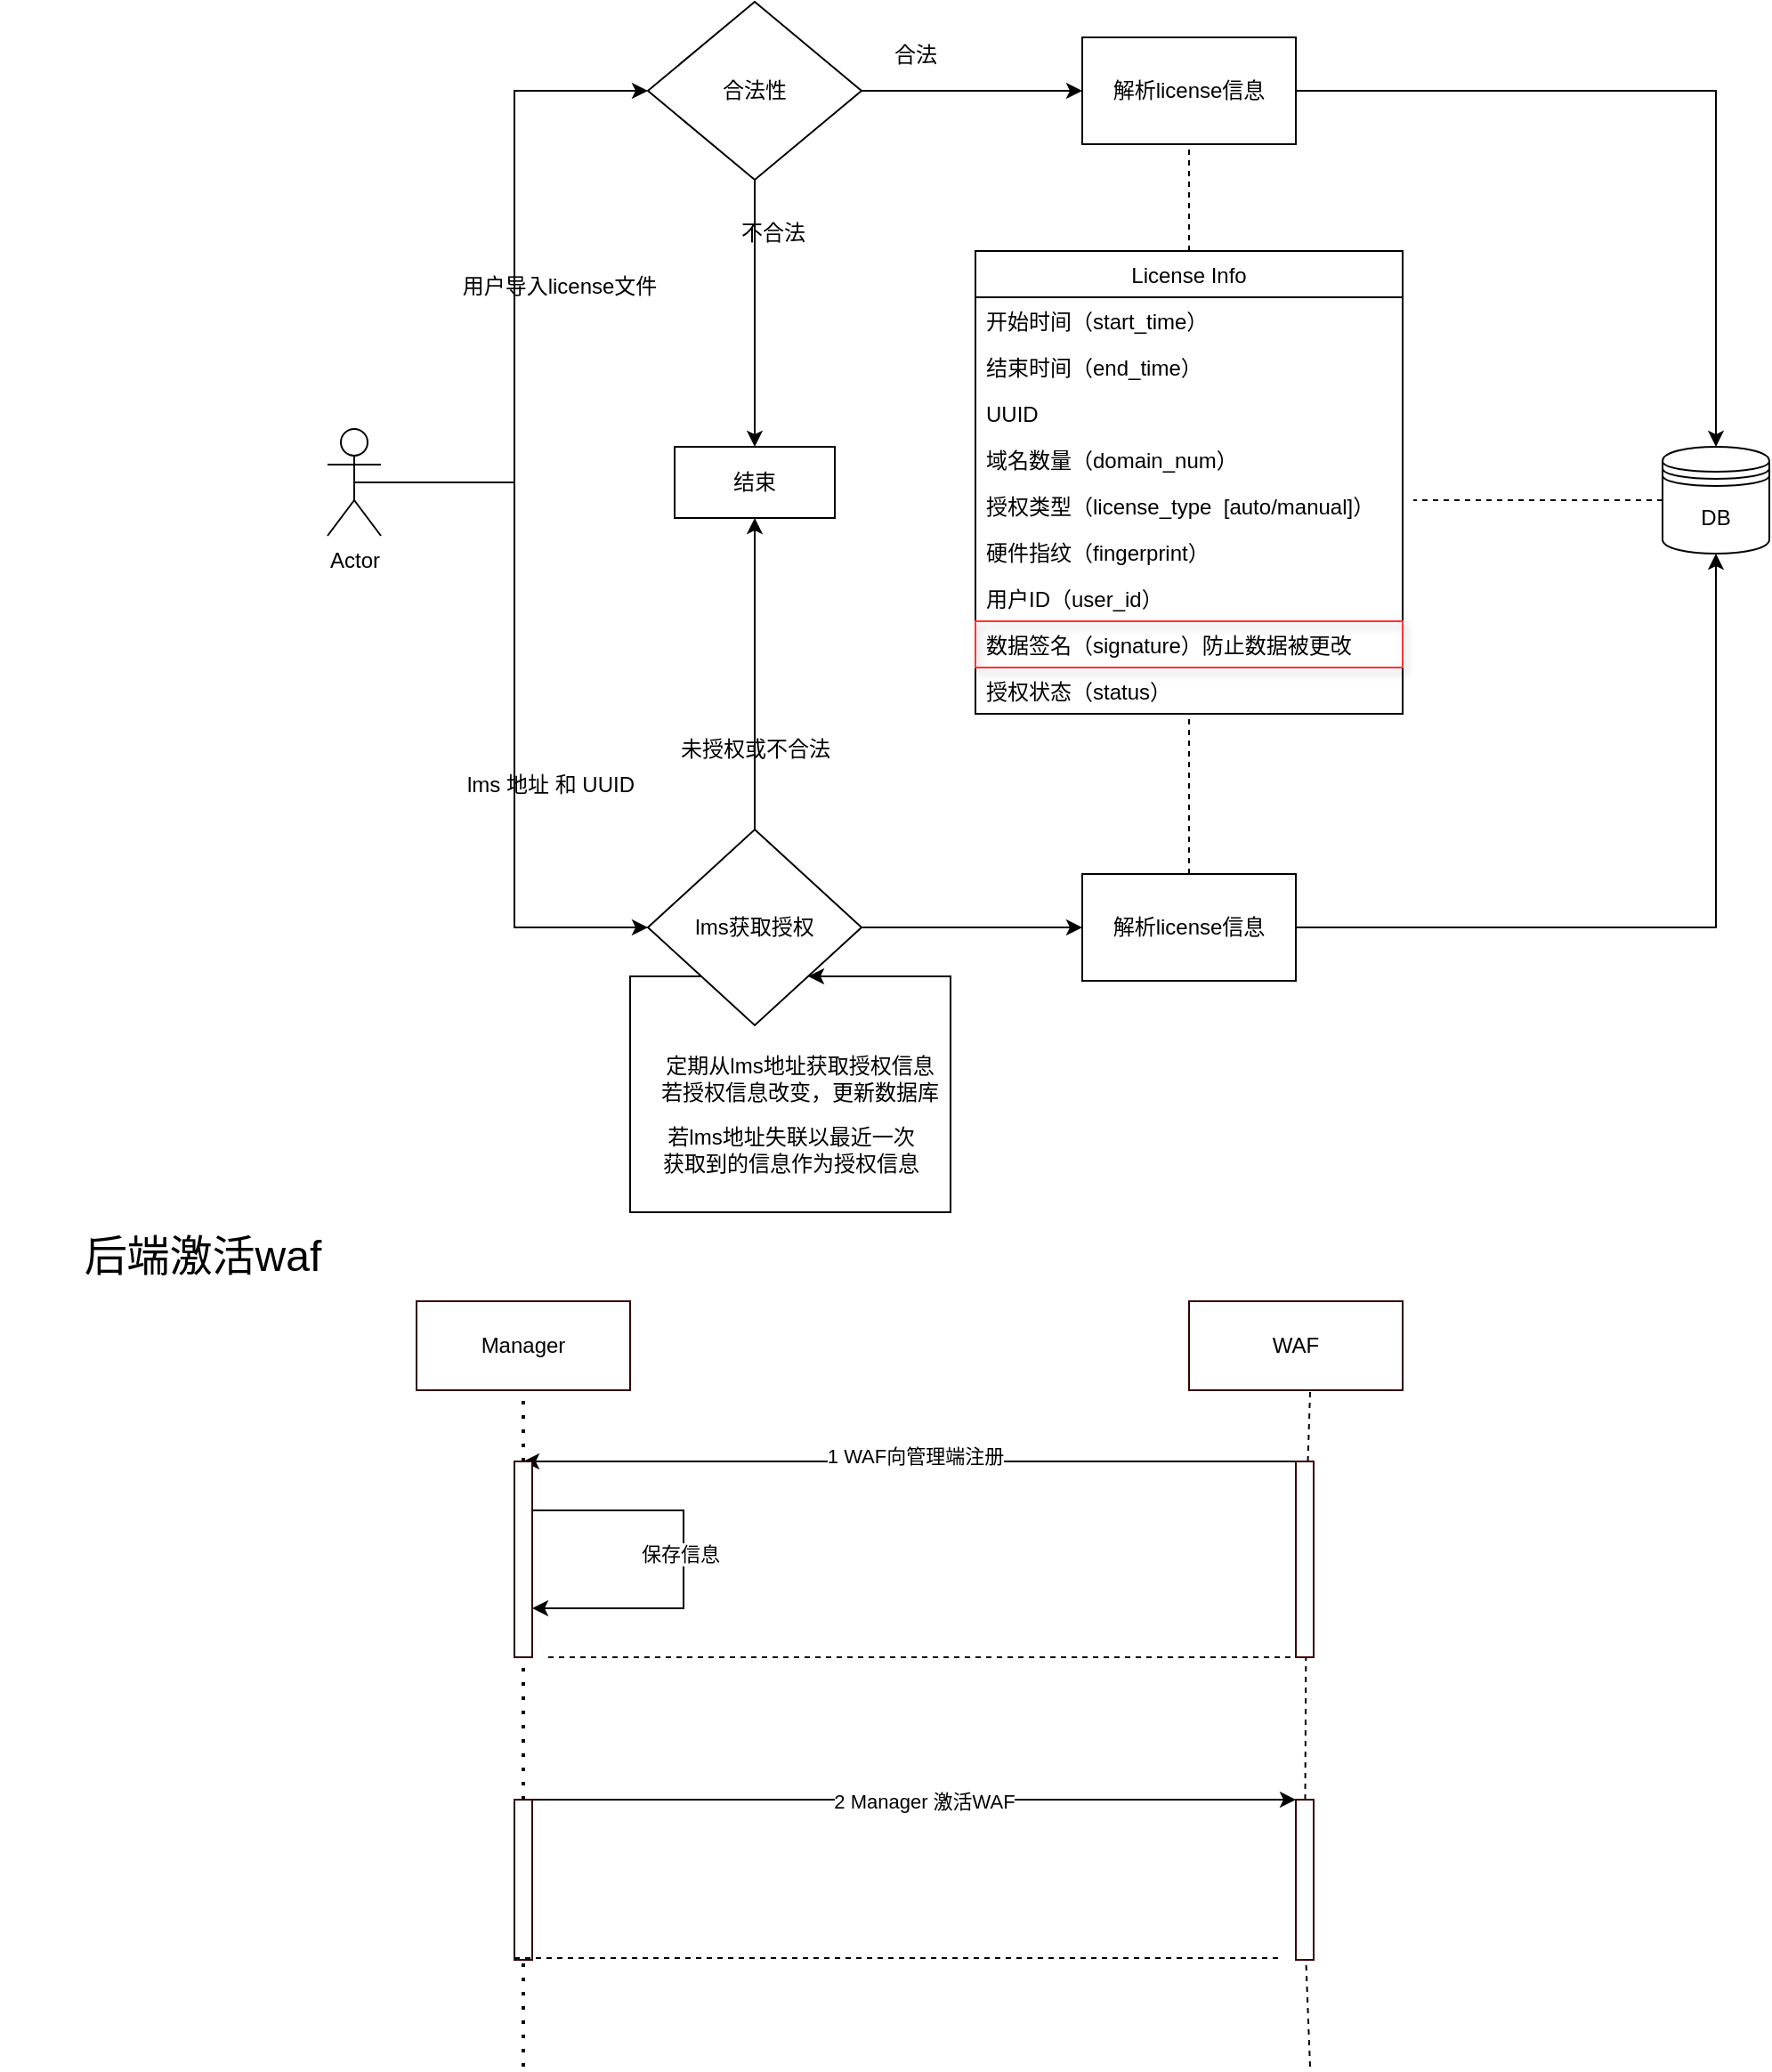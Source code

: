 <mxfile version="14.2.7" type="github">
  <diagram id="C5RBs43oDa-KdzZeNtuy" name="Page-1">
    <mxGraphModel dx="2253" dy="664" grid="1" gridSize="10" guides="1" tooltips="1" connect="1" arrows="1" fold="1" page="1" pageScale="1" pageWidth="827" pageHeight="1169" math="0" shadow="0">
      <root>
        <mxCell id="WIyWlLk6GJQsqaUBKTNV-0" />
        <mxCell id="WIyWlLk6GJQsqaUBKTNV-1" parent="WIyWlLk6GJQsqaUBKTNV-0" />
        <mxCell id="vOabscRvbY1FQWNOdvIU-8" style="edgeStyle=orthogonalEdgeStyle;rounded=0;orthogonalLoop=1;jettySize=auto;html=1;exitX=0.5;exitY=0.5;exitDx=0;exitDy=0;exitPerimeter=0;entryX=0;entryY=0.5;entryDx=0;entryDy=0;" edge="1" parent="WIyWlLk6GJQsqaUBKTNV-1" source="vOabscRvbY1FQWNOdvIU-0" target="vOabscRvbY1FQWNOdvIU-7">
          <mxGeometry relative="1" as="geometry" />
        </mxCell>
        <mxCell id="vOabscRvbY1FQWNOdvIU-40" style="edgeStyle=orthogonalEdgeStyle;rounded=0;orthogonalLoop=1;jettySize=auto;html=1;exitX=0.5;exitY=0.5;exitDx=0;exitDy=0;exitPerimeter=0;entryX=0;entryY=0.5;entryDx=0;entryDy=0;" edge="1" parent="WIyWlLk6GJQsqaUBKTNV-1" source="vOabscRvbY1FQWNOdvIU-0" target="vOabscRvbY1FQWNOdvIU-39">
          <mxGeometry relative="1" as="geometry" />
        </mxCell>
        <mxCell id="vOabscRvbY1FQWNOdvIU-0" value="Actor" style="shape=umlActor;verticalLabelPosition=bottom;verticalAlign=top;html=1;outlineConnect=0;" vertex="1" parent="WIyWlLk6GJQsqaUBKTNV-1">
          <mxGeometry x="-70" y="360" width="30" height="60" as="geometry" />
        </mxCell>
        <mxCell id="vOabscRvbY1FQWNOdvIU-11" style="edgeStyle=orthogonalEdgeStyle;rounded=0;orthogonalLoop=1;jettySize=auto;html=1;exitX=0.5;exitY=1;exitDx=0;exitDy=0;" edge="1" parent="WIyWlLk6GJQsqaUBKTNV-1" source="vOabscRvbY1FQWNOdvIU-7" target="vOabscRvbY1FQWNOdvIU-10">
          <mxGeometry relative="1" as="geometry" />
        </mxCell>
        <mxCell id="vOabscRvbY1FQWNOdvIU-16" style="edgeStyle=orthogonalEdgeStyle;rounded=0;orthogonalLoop=1;jettySize=auto;html=1;exitX=1;exitY=0.5;exitDx=0;exitDy=0;" edge="1" parent="WIyWlLk6GJQsqaUBKTNV-1" source="vOabscRvbY1FQWNOdvIU-7" target="vOabscRvbY1FQWNOdvIU-15">
          <mxGeometry relative="1" as="geometry" />
        </mxCell>
        <mxCell id="vOabscRvbY1FQWNOdvIU-7" value="合法性" style="rhombus;whiteSpace=wrap;html=1;" vertex="1" parent="WIyWlLk6GJQsqaUBKTNV-1">
          <mxGeometry x="110" y="120" width="120" height="100" as="geometry" />
        </mxCell>
        <mxCell id="vOabscRvbY1FQWNOdvIU-9" value="用户导入license文件" style="text;html=1;align=center;verticalAlign=middle;resizable=0;points=[];autosize=1;" vertex="1" parent="WIyWlLk6GJQsqaUBKTNV-1">
          <mxGeometry y="270" width="120" height="20" as="geometry" />
        </mxCell>
        <mxCell id="vOabscRvbY1FQWNOdvIU-10" value="结束" style="rounded=0;whiteSpace=wrap;html=1;" vertex="1" parent="WIyWlLk6GJQsqaUBKTNV-1">
          <mxGeometry x="125" y="370" width="90" height="40" as="geometry" />
        </mxCell>
        <mxCell id="vOabscRvbY1FQWNOdvIU-14" value="不合法" style="text;html=1;align=center;verticalAlign=middle;resizable=0;points=[];autosize=1;" vertex="1" parent="WIyWlLk6GJQsqaUBKTNV-1">
          <mxGeometry x="155" y="240" width="50" height="20" as="geometry" />
        </mxCell>
        <mxCell id="vOabscRvbY1FQWNOdvIU-38" style="edgeStyle=orthogonalEdgeStyle;rounded=0;orthogonalLoop=1;jettySize=auto;html=1;exitX=1;exitY=0.5;exitDx=0;exitDy=0;entryX=0.5;entryY=0;entryDx=0;entryDy=0;" edge="1" parent="WIyWlLk6GJQsqaUBKTNV-1" source="vOabscRvbY1FQWNOdvIU-15" target="vOabscRvbY1FQWNOdvIU-37">
          <mxGeometry relative="1" as="geometry" />
        </mxCell>
        <mxCell id="vOabscRvbY1FQWNOdvIU-15" value="解析license信息" style="rounded=0;whiteSpace=wrap;html=1;" vertex="1" parent="WIyWlLk6GJQsqaUBKTNV-1">
          <mxGeometry x="354" y="140" width="120" height="60" as="geometry" />
        </mxCell>
        <mxCell id="vOabscRvbY1FQWNOdvIU-17" value="合法" style="text;html=1;align=center;verticalAlign=middle;resizable=0;points=[];autosize=1;" vertex="1" parent="WIyWlLk6GJQsqaUBKTNV-1">
          <mxGeometry x="240" y="140" width="40" height="20" as="geometry" />
        </mxCell>
        <mxCell id="vOabscRvbY1FQWNOdvIU-18" value="" style="endArrow=none;dashed=1;html=1;entryX=0.5;entryY=1;entryDx=0;entryDy=0;exitX=0.5;exitY=0;exitDx=0;exitDy=0;" edge="1" parent="WIyWlLk6GJQsqaUBKTNV-1" source="vOabscRvbY1FQWNOdvIU-24" target="vOabscRvbY1FQWNOdvIU-15">
          <mxGeometry width="50" height="50" relative="1" as="geometry">
            <mxPoint x="413.5" y="295.5" as="sourcePoint" />
            <mxPoint x="440" y="320" as="targetPoint" />
          </mxGeometry>
        </mxCell>
        <mxCell id="vOabscRvbY1FQWNOdvIU-24" value="License Info" style="swimlane;fontStyle=0;childLayout=stackLayout;horizontal=1;startSize=26;fillColor=none;horizontalStack=0;resizeParent=1;resizeParentMax=0;resizeLast=0;collapsible=1;marginBottom=0;" vertex="1" parent="WIyWlLk6GJQsqaUBKTNV-1">
          <mxGeometry x="294" y="260" width="240" height="260" as="geometry" />
        </mxCell>
        <mxCell id="vOabscRvbY1FQWNOdvIU-26" value="开始时间（start_time）" style="text;strokeColor=none;fillColor=none;align=left;verticalAlign=top;spacingLeft=4;spacingRight=4;overflow=hidden;rotatable=0;points=[[0,0.5],[1,0.5]];portConstraint=eastwest;" vertex="1" parent="vOabscRvbY1FQWNOdvIU-24">
          <mxGeometry y="26" width="240" height="26" as="geometry" />
        </mxCell>
        <mxCell id="vOabscRvbY1FQWNOdvIU-28" value="结束时间（end_time）" style="text;strokeColor=none;fillColor=none;align=left;verticalAlign=top;spacingLeft=4;spacingRight=4;overflow=hidden;rotatable=0;points=[[0,0.5],[1,0.5]];portConstraint=eastwest;" vertex="1" parent="vOabscRvbY1FQWNOdvIU-24">
          <mxGeometry y="52" width="240" height="26" as="geometry" />
        </mxCell>
        <mxCell id="vOabscRvbY1FQWNOdvIU-29" value="UUID" style="text;strokeColor=none;fillColor=none;align=left;verticalAlign=top;spacingLeft=4;spacingRight=4;overflow=hidden;rotatable=0;points=[[0,0.5],[1,0.5]];portConstraint=eastwest;" vertex="1" parent="vOabscRvbY1FQWNOdvIU-24">
          <mxGeometry y="78" width="240" height="26" as="geometry" />
        </mxCell>
        <mxCell id="vOabscRvbY1FQWNOdvIU-30" value="域名数量（domain_num）" style="text;strokeColor=none;fillColor=none;align=left;verticalAlign=top;spacingLeft=4;spacingRight=4;overflow=hidden;rotatable=0;points=[[0,0.5],[1,0.5]];portConstraint=eastwest;" vertex="1" parent="vOabscRvbY1FQWNOdvIU-24">
          <mxGeometry y="104" width="240" height="26" as="geometry" />
        </mxCell>
        <mxCell id="vOabscRvbY1FQWNOdvIU-31" value="授权类型（license_type  [auto/manual]）" style="text;strokeColor=none;fillColor=none;align=left;verticalAlign=top;spacingLeft=4;spacingRight=4;overflow=hidden;rotatable=0;points=[[0,0.5],[1,0.5]];portConstraint=eastwest;" vertex="1" parent="vOabscRvbY1FQWNOdvIU-24">
          <mxGeometry y="130" width="240" height="26" as="geometry" />
        </mxCell>
        <mxCell id="vOabscRvbY1FQWNOdvIU-32" value="硬件指纹（fingerprint）" style="text;strokeColor=none;fillColor=none;align=left;verticalAlign=top;spacingLeft=4;spacingRight=4;overflow=hidden;rotatable=0;points=[[0,0.5],[1,0.5]];portConstraint=eastwest;" vertex="1" parent="vOabscRvbY1FQWNOdvIU-24">
          <mxGeometry y="156" width="240" height="26" as="geometry" />
        </mxCell>
        <mxCell id="vOabscRvbY1FQWNOdvIU-33" value="用户ID（user_id）" style="text;strokeColor=none;fillColor=none;align=left;verticalAlign=top;spacingLeft=4;spacingRight=4;overflow=hidden;rotatable=0;points=[[0,0.5],[1,0.5]];portConstraint=eastwest;" vertex="1" parent="vOabscRvbY1FQWNOdvIU-24">
          <mxGeometry y="182" width="240" height="26" as="geometry" />
        </mxCell>
        <mxCell id="vOabscRvbY1FQWNOdvIU-35" value="数据签名（signature）防止数据被更改" style="text;strokeColor=#FF3333;fillColor=none;align=left;verticalAlign=top;spacingLeft=4;spacingRight=4;overflow=hidden;rotatable=0;points=[[0,0.5],[1,0.5]];portConstraint=eastwest;shadow=1;" vertex="1" parent="vOabscRvbY1FQWNOdvIU-24">
          <mxGeometry y="208" width="240" height="26" as="geometry" />
        </mxCell>
        <mxCell id="vOabscRvbY1FQWNOdvIU-36" value="授权状态（status）" style="text;strokeColor=none;fillColor=none;align=left;verticalAlign=top;spacingLeft=4;spacingRight=4;overflow=hidden;rotatable=0;points=[[0,0.5],[1,0.5]];portConstraint=eastwest;" vertex="1" parent="vOabscRvbY1FQWNOdvIU-24">
          <mxGeometry y="234" width="240" height="26" as="geometry" />
        </mxCell>
        <mxCell id="vOabscRvbY1FQWNOdvIU-37" value="DB" style="shape=datastore;whiteSpace=wrap;html=1;" vertex="1" parent="WIyWlLk6GJQsqaUBKTNV-1">
          <mxGeometry x="680" y="370" width="60" height="60" as="geometry" />
        </mxCell>
        <mxCell id="vOabscRvbY1FQWNOdvIU-42" style="edgeStyle=orthogonalEdgeStyle;rounded=0;orthogonalLoop=1;jettySize=auto;html=1;exitX=0.5;exitY=0;exitDx=0;exitDy=0;entryX=0.5;entryY=1;entryDx=0;entryDy=0;" edge="1" parent="WIyWlLk6GJQsqaUBKTNV-1" source="vOabscRvbY1FQWNOdvIU-39" target="vOabscRvbY1FQWNOdvIU-10">
          <mxGeometry relative="1" as="geometry" />
        </mxCell>
        <mxCell id="vOabscRvbY1FQWNOdvIU-45" style="edgeStyle=orthogonalEdgeStyle;rounded=0;orthogonalLoop=1;jettySize=auto;html=1;exitX=1;exitY=0.5;exitDx=0;exitDy=0;entryX=0;entryY=0.5;entryDx=0;entryDy=0;" edge="1" parent="WIyWlLk6GJQsqaUBKTNV-1" source="vOabscRvbY1FQWNOdvIU-39" target="vOabscRvbY1FQWNOdvIU-44">
          <mxGeometry relative="1" as="geometry" />
        </mxCell>
        <mxCell id="vOabscRvbY1FQWNOdvIU-39" value="lms获取授权" style="rhombus;whiteSpace=wrap;html=1;" vertex="1" parent="WIyWlLk6GJQsqaUBKTNV-1">
          <mxGeometry x="110" y="585" width="120" height="110" as="geometry" />
        </mxCell>
        <mxCell id="vOabscRvbY1FQWNOdvIU-41" value="lms 地址 和 UUID" style="text;html=1;align=center;verticalAlign=middle;resizable=0;points=[];autosize=1;" vertex="1" parent="WIyWlLk6GJQsqaUBKTNV-1">
          <mxGeometry y="550" width="110" height="20" as="geometry" />
        </mxCell>
        <mxCell id="vOabscRvbY1FQWNOdvIU-43" value="未授权或不合法" style="text;html=1;align=center;verticalAlign=middle;resizable=0;points=[];autosize=1;" vertex="1" parent="WIyWlLk6GJQsqaUBKTNV-1">
          <mxGeometry x="120" y="530" width="100" height="20" as="geometry" />
        </mxCell>
        <mxCell id="vOabscRvbY1FQWNOdvIU-47" style="edgeStyle=orthogonalEdgeStyle;rounded=0;orthogonalLoop=1;jettySize=auto;html=1;exitX=1;exitY=0.5;exitDx=0;exitDy=0;entryX=0.5;entryY=1;entryDx=0;entryDy=0;" edge="1" parent="WIyWlLk6GJQsqaUBKTNV-1" source="vOabscRvbY1FQWNOdvIU-44" target="vOabscRvbY1FQWNOdvIU-37">
          <mxGeometry relative="1" as="geometry" />
        </mxCell>
        <mxCell id="vOabscRvbY1FQWNOdvIU-44" value="解析license信息" style="rounded=0;whiteSpace=wrap;html=1;" vertex="1" parent="WIyWlLk6GJQsqaUBKTNV-1">
          <mxGeometry x="354" y="610" width="120" height="60" as="geometry" />
        </mxCell>
        <mxCell id="vOabscRvbY1FQWNOdvIU-46" value="" style="endArrow=none;dashed=1;html=1;entryX=0.5;entryY=1;entryDx=0;entryDy=0;exitX=0.5;exitY=0;exitDx=0;exitDy=0;entryPerimeter=0;" edge="1" parent="WIyWlLk6GJQsqaUBKTNV-1" target="vOabscRvbY1FQWNOdvIU-36">
          <mxGeometry width="50" height="50" relative="1" as="geometry">
            <mxPoint x="414" y="610" as="sourcePoint" />
            <mxPoint x="414" y="550" as="targetPoint" />
          </mxGeometry>
        </mxCell>
        <mxCell id="vOabscRvbY1FQWNOdvIU-49" style="edgeStyle=orthogonalEdgeStyle;rounded=0;orthogonalLoop=1;jettySize=auto;html=1;exitX=0;exitY=1;exitDx=0;exitDy=0;entryX=1;entryY=1;entryDx=0;entryDy=0;" edge="1" parent="WIyWlLk6GJQsqaUBKTNV-1" source="vOabscRvbY1FQWNOdvIU-39" target="vOabscRvbY1FQWNOdvIU-39">
          <mxGeometry relative="1" as="geometry">
            <Array as="points">
              <mxPoint x="100" y="668" />
              <mxPoint x="100" y="800" />
              <mxPoint x="280" y="800" />
              <mxPoint x="280" y="668" />
            </Array>
          </mxGeometry>
        </mxCell>
        <mxCell id="vOabscRvbY1FQWNOdvIU-50" value="定期从lms地址获取授权信息&lt;br&gt;若授权信息改变，更新数据库" style="text;html=1;align=center;verticalAlign=middle;resizable=0;points=[];autosize=1;" vertex="1" parent="WIyWlLk6GJQsqaUBKTNV-1">
          <mxGeometry x="110" y="710" width="170" height="30" as="geometry" />
        </mxCell>
        <mxCell id="vOabscRvbY1FQWNOdvIU-51" value="若lms地址失联以最近一次&lt;br&gt;获取到的信息作为授权信息" style="text;html=1;align=center;verticalAlign=middle;resizable=0;points=[];autosize=1;" vertex="1" parent="WIyWlLk6GJQsqaUBKTNV-1">
          <mxGeometry x="110" y="750" width="160" height="30" as="geometry" />
        </mxCell>
        <mxCell id="vOabscRvbY1FQWNOdvIU-52" value="&lt;font style=&quot;font-size: 24px&quot;&gt;后端激活waf&lt;/font&gt;" style="text;html=1;strokeColor=none;fillColor=none;align=center;verticalAlign=middle;whiteSpace=wrap;rounded=0;shadow=1;" vertex="1" parent="WIyWlLk6GJQsqaUBKTNV-1">
          <mxGeometry x="-250" y="790" width="220" height="70" as="geometry" />
        </mxCell>
        <mxCell id="vOabscRvbY1FQWNOdvIU-53" value="" style="endArrow=none;dashed=1;html=1;exitX=0;exitY=0.5;exitDx=0;exitDy=0;" edge="1" parent="WIyWlLk6GJQsqaUBKTNV-1" source="vOabscRvbY1FQWNOdvIU-37">
          <mxGeometry width="50" height="50" relative="1" as="geometry">
            <mxPoint x="380" y="450" as="sourcePoint" />
            <mxPoint x="540" y="400" as="targetPoint" />
          </mxGeometry>
        </mxCell>
        <mxCell id="vOabscRvbY1FQWNOdvIU-54" value="Manager" style="rounded=0;whiteSpace=wrap;html=1;shadow=0;strokeColor=#330000;" vertex="1" parent="WIyWlLk6GJQsqaUBKTNV-1">
          <mxGeometry x="-20" y="850" width="120" height="50" as="geometry" />
        </mxCell>
        <mxCell id="vOabscRvbY1FQWNOdvIU-56" value="WAF" style="rounded=0;whiteSpace=wrap;html=1;shadow=0;strokeColor=#330000;" vertex="1" parent="WIyWlLk6GJQsqaUBKTNV-1">
          <mxGeometry x="414" y="850" width="120" height="50" as="geometry" />
        </mxCell>
        <mxCell id="vOabscRvbY1FQWNOdvIU-57" value="" style="endArrow=none;dashed=1;html=1;dashPattern=1 3;strokeWidth=2;entryX=0.5;entryY=1;entryDx=0;entryDy=0;" edge="1" parent="WIyWlLk6GJQsqaUBKTNV-1" source="vOabscRvbY1FQWNOdvIU-61" target="vOabscRvbY1FQWNOdvIU-54">
          <mxGeometry width="50" height="50" relative="1" as="geometry">
            <mxPoint x="40" y="1280" as="sourcePoint" />
            <mxPoint x="430" y="990" as="targetPoint" />
          </mxGeometry>
        </mxCell>
        <mxCell id="vOabscRvbY1FQWNOdvIU-58" value="" style="endArrow=none;dashed=1;html=1;entryX=0.567;entryY=1;entryDx=0;entryDy=0;entryPerimeter=0;" edge="1" parent="WIyWlLk6GJQsqaUBKTNV-1" source="vOabscRvbY1FQWNOdvIU-64" target="vOabscRvbY1FQWNOdvIU-56">
          <mxGeometry width="50" height="50" relative="1" as="geometry">
            <mxPoint x="482" y="1280" as="sourcePoint" />
            <mxPoint x="430" y="1010" as="targetPoint" />
          </mxGeometry>
        </mxCell>
        <mxCell id="vOabscRvbY1FQWNOdvIU-59" value="" style="endArrow=classic;html=1;" edge="1" parent="WIyWlLk6GJQsqaUBKTNV-1">
          <mxGeometry width="50" height="50" relative="1" as="geometry">
            <mxPoint x="480" y="940" as="sourcePoint" />
            <mxPoint x="40" y="940" as="targetPoint" />
          </mxGeometry>
        </mxCell>
        <mxCell id="vOabscRvbY1FQWNOdvIU-60" value="1 WAF向管理端注册" style="edgeLabel;html=1;align=center;verticalAlign=middle;resizable=0;points=[];" vertex="1" connectable="0" parent="vOabscRvbY1FQWNOdvIU-59">
          <mxGeometry x="0.536" y="-3" relative="1" as="geometry">
            <mxPoint x="118" as="offset" />
          </mxGeometry>
        </mxCell>
        <mxCell id="vOabscRvbY1FQWNOdvIU-61" value="" style="rounded=0;whiteSpace=wrap;html=1;shadow=0;strokeColor=#330000;" vertex="1" parent="WIyWlLk6GJQsqaUBKTNV-1">
          <mxGeometry x="35" y="940" width="10" height="110" as="geometry" />
        </mxCell>
        <mxCell id="vOabscRvbY1FQWNOdvIU-62" value="" style="endArrow=none;dashed=1;html=1;dashPattern=1 3;strokeWidth=2;entryX=0.5;entryY=1;entryDx=0;entryDy=0;" edge="1" parent="WIyWlLk6GJQsqaUBKTNV-1" source="vOabscRvbY1FQWNOdvIU-70" target="vOabscRvbY1FQWNOdvIU-61">
          <mxGeometry width="50" height="50" relative="1" as="geometry">
            <mxPoint x="40" y="1280" as="sourcePoint" />
            <mxPoint x="40" y="900" as="targetPoint" />
          </mxGeometry>
        </mxCell>
        <mxCell id="vOabscRvbY1FQWNOdvIU-63" value="" style="endArrow=none;dashed=1;html=1;" edge="1" parent="WIyWlLk6GJQsqaUBKTNV-1">
          <mxGeometry width="50" height="50" relative="1" as="geometry">
            <mxPoint x="54" y="1050" as="sourcePoint" />
            <mxPoint x="484" y="1050" as="targetPoint" />
          </mxGeometry>
        </mxCell>
        <mxCell id="vOabscRvbY1FQWNOdvIU-64" value="" style="rounded=0;whiteSpace=wrap;html=1;shadow=0;strokeColor=#330000;" vertex="1" parent="WIyWlLk6GJQsqaUBKTNV-1">
          <mxGeometry x="474" y="940" width="10" height="110" as="geometry" />
        </mxCell>
        <mxCell id="vOabscRvbY1FQWNOdvIU-65" value="" style="endArrow=none;dashed=1;html=1;entryX=0.567;entryY=1;entryDx=0;entryDy=0;entryPerimeter=0;" edge="1" parent="WIyWlLk6GJQsqaUBKTNV-1" source="vOabscRvbY1FQWNOdvIU-72" target="vOabscRvbY1FQWNOdvIU-64">
          <mxGeometry width="50" height="50" relative="1" as="geometry">
            <mxPoint x="482" y="1280" as="sourcePoint" />
            <mxPoint x="482.04" y="900" as="targetPoint" />
          </mxGeometry>
        </mxCell>
        <mxCell id="vOabscRvbY1FQWNOdvIU-67" style="edgeStyle=orthogonalEdgeStyle;rounded=0;orthogonalLoop=1;jettySize=auto;html=1;exitX=1;exitY=0.25;exitDx=0;exitDy=0;entryX=1;entryY=0.75;entryDx=0;entryDy=0;" edge="1" parent="WIyWlLk6GJQsqaUBKTNV-1" source="vOabscRvbY1FQWNOdvIU-61" target="vOabscRvbY1FQWNOdvIU-61">
          <mxGeometry relative="1" as="geometry">
            <Array as="points">
              <mxPoint x="130" y="968" />
              <mxPoint x="130" y="1023" />
            </Array>
          </mxGeometry>
        </mxCell>
        <mxCell id="vOabscRvbY1FQWNOdvIU-68" value="保存信息" style="edgeLabel;html=1;align=center;verticalAlign=middle;resizable=0;points=[];" vertex="1" connectable="0" parent="vOabscRvbY1FQWNOdvIU-67">
          <mxGeometry x="-0.036" y="-2" relative="1" as="geometry">
            <mxPoint y="1" as="offset" />
          </mxGeometry>
        </mxCell>
        <mxCell id="vOabscRvbY1FQWNOdvIU-74" style="edgeStyle=orthogonalEdgeStyle;rounded=0;orthogonalLoop=1;jettySize=auto;html=1;exitX=1;exitY=0;exitDx=0;exitDy=0;entryX=0;entryY=0;entryDx=0;entryDy=0;" edge="1" parent="WIyWlLk6GJQsqaUBKTNV-1" source="vOabscRvbY1FQWNOdvIU-70" target="vOabscRvbY1FQWNOdvIU-72">
          <mxGeometry relative="1" as="geometry">
            <Array as="points">
              <mxPoint x="280" y="1130" />
              <mxPoint x="280" y="1130" />
            </Array>
          </mxGeometry>
        </mxCell>
        <mxCell id="vOabscRvbY1FQWNOdvIU-75" value="2 Manager 激活WAF" style="edgeLabel;html=1;align=center;verticalAlign=middle;resizable=0;points=[];" vertex="1" connectable="0" parent="vOabscRvbY1FQWNOdvIU-74">
          <mxGeometry x="0.026" y="-1" relative="1" as="geometry">
            <mxPoint as="offset" />
          </mxGeometry>
        </mxCell>
        <mxCell id="vOabscRvbY1FQWNOdvIU-70" value="" style="rounded=0;whiteSpace=wrap;html=1;shadow=0;strokeColor=#330000;" vertex="1" parent="WIyWlLk6GJQsqaUBKTNV-1">
          <mxGeometry x="35" y="1130" width="10" height="90" as="geometry" />
        </mxCell>
        <mxCell id="vOabscRvbY1FQWNOdvIU-71" value="" style="endArrow=none;dashed=1;html=1;dashPattern=1 3;strokeWidth=2;entryX=0.5;entryY=1;entryDx=0;entryDy=0;" edge="1" parent="WIyWlLk6GJQsqaUBKTNV-1" target="vOabscRvbY1FQWNOdvIU-70">
          <mxGeometry width="50" height="50" relative="1" as="geometry">
            <mxPoint x="40" y="1280" as="sourcePoint" />
            <mxPoint x="40" y="1050" as="targetPoint" />
          </mxGeometry>
        </mxCell>
        <mxCell id="vOabscRvbY1FQWNOdvIU-72" value="" style="rounded=0;whiteSpace=wrap;html=1;shadow=0;strokeColor=#330000;" vertex="1" parent="WIyWlLk6GJQsqaUBKTNV-1">
          <mxGeometry x="474" y="1130" width="10" height="90" as="geometry" />
        </mxCell>
        <mxCell id="vOabscRvbY1FQWNOdvIU-73" value="" style="endArrow=none;dashed=1;html=1;entryX=0.567;entryY=1;entryDx=0;entryDy=0;entryPerimeter=0;" edge="1" parent="WIyWlLk6GJQsqaUBKTNV-1" target="vOabscRvbY1FQWNOdvIU-72">
          <mxGeometry width="50" height="50" relative="1" as="geometry">
            <mxPoint x="482" y="1280" as="sourcePoint" />
            <mxPoint x="479.67" y="1050" as="targetPoint" />
          </mxGeometry>
        </mxCell>
        <mxCell id="vOabscRvbY1FQWNOdvIU-76" value="" style="endArrow=none;dashed=1;html=1;" edge="1" parent="WIyWlLk6GJQsqaUBKTNV-1">
          <mxGeometry width="50" height="50" relative="1" as="geometry">
            <mxPoint x="35" y="1219" as="sourcePoint" />
            <mxPoint x="465" y="1219" as="targetPoint" />
          </mxGeometry>
        </mxCell>
      </root>
    </mxGraphModel>
  </diagram>
</mxfile>
